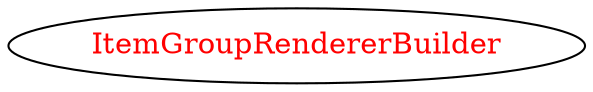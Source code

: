 digraph dependencyGraph {
 concentrate=true;
 ranksep="2.0";
 rankdir="LR"; 
 splines="ortho";
"ItemGroupRendererBuilder" [fontcolor="red"];
}
